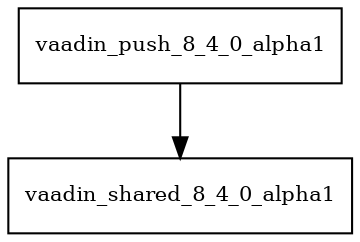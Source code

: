 digraph vaadin_push_8_4_0_alpha1_dependencies {
  node [shape = box, fontsize=10.0];
  vaadin_push_8_4_0_alpha1 -> vaadin_shared_8_4_0_alpha1;
}

